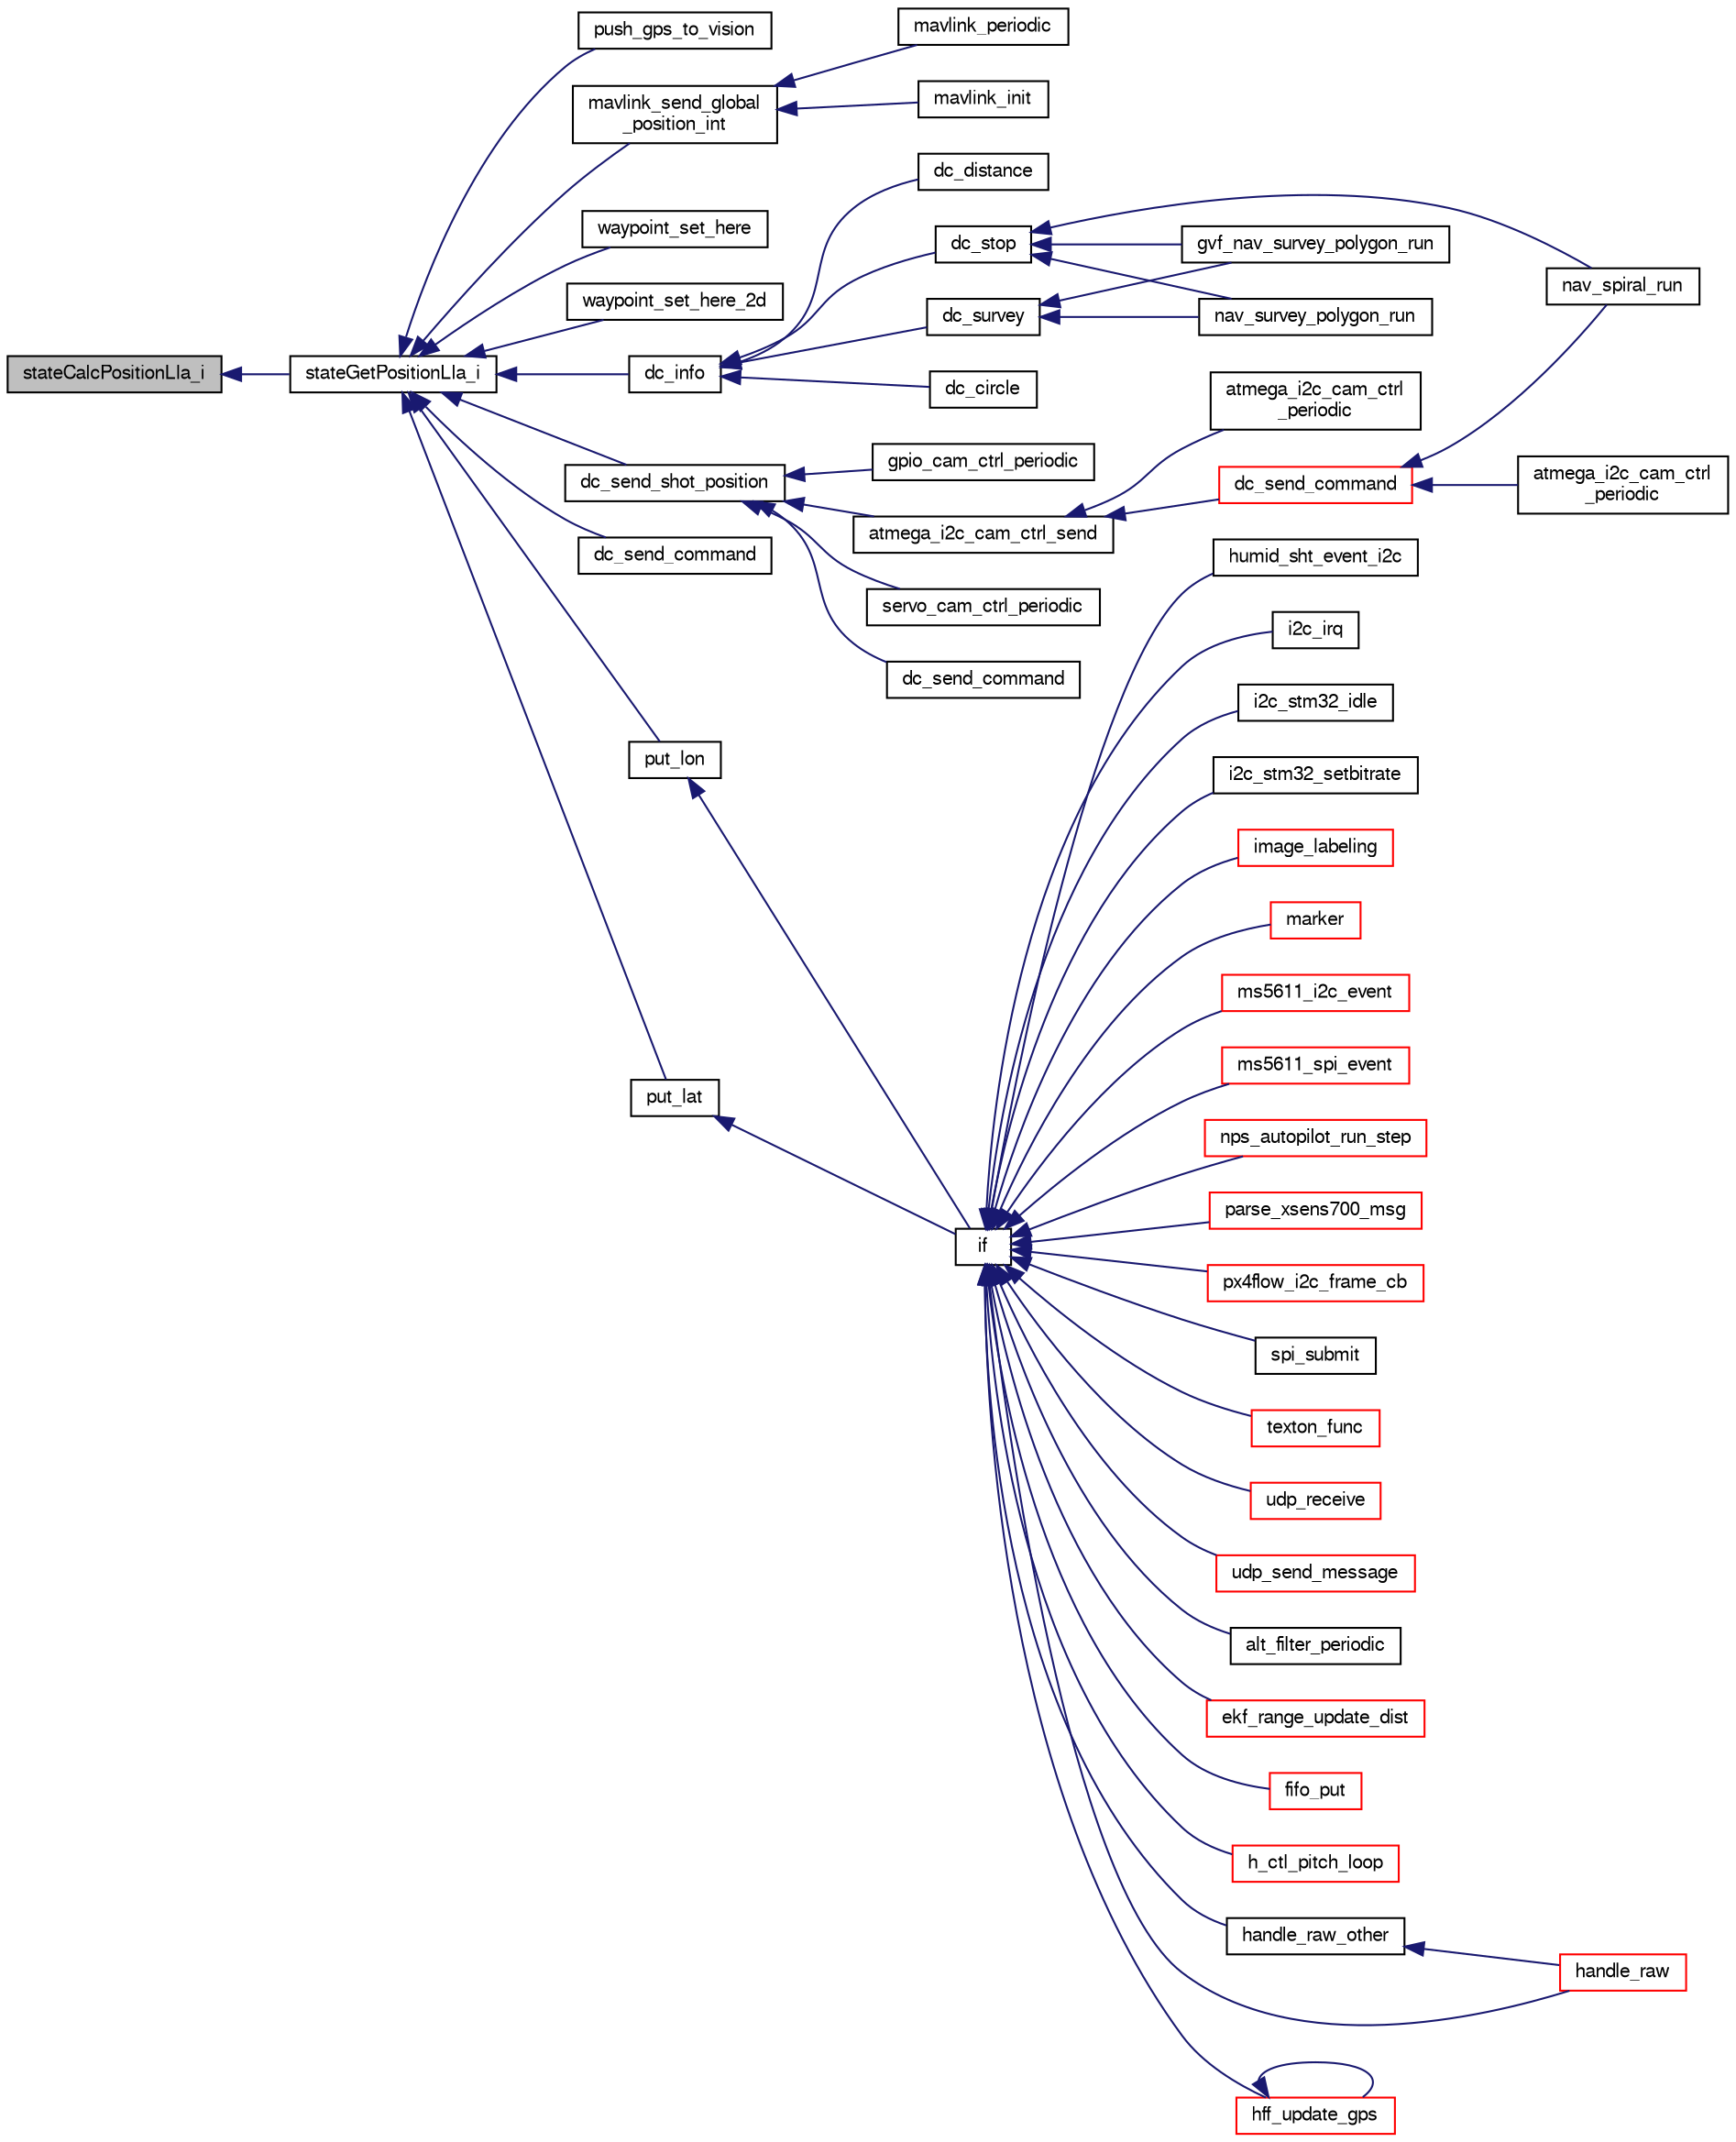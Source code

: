 digraph "stateCalcPositionLla_i"
{
  edge [fontname="FreeSans",fontsize="10",labelfontname="FreeSans",labelfontsize="10"];
  node [fontname="FreeSans",fontsize="10",shape=record];
  rankdir="LR";
  Node1 [label="stateCalcPositionLla_i",height=0.2,width=0.4,color="black", fillcolor="grey75", style="filled", fontcolor="black"];
  Node1 -> Node2 [dir="back",color="midnightblue",fontsize="10",style="solid",fontname="FreeSans"];
  Node2 [label="stateGetPositionLla_i",height=0.2,width=0.4,color="black", fillcolor="white", style="filled",URL="$group__state__position.html#ga99473409b740a26c0e2b9a5bd8e9defb",tooltip="Get position in LLA coordinates (int). "];
  Node2 -> Node3 [dir="back",color="midnightblue",fontsize="10",style="solid",fontname="FreeSans"];
  Node3 [label="push_gps_to_vision",height=0.2,width=0.4,color="black", fillcolor="white", style="filled",URL="$exif__module_8h.html#a91b0ae74e7e4da70fb5021ff6aacd6f0"];
  Node2 -> Node4 [dir="back",color="midnightblue",fontsize="10",style="solid",fontname="FreeSans"];
  Node4 [label="mavlink_send_global\l_position_int",height=0.2,width=0.4,color="black", fillcolor="white", style="filled",URL="$mavlink_8c.html#a69b29097db843b873c8b348c837cfd03"];
  Node4 -> Node5 [dir="back",color="midnightblue",fontsize="10",style="solid",fontname="FreeSans"];
  Node5 [label="mavlink_init",height=0.2,width=0.4,color="black", fillcolor="white", style="filled",URL="$mavlink_8h.html#acc676450794df9b4b50dc6b12995b7a1",tooltip="Module functions. "];
  Node4 -> Node6 [dir="back",color="midnightblue",fontsize="10",style="solid",fontname="FreeSans"];
  Node6 [label="mavlink_periodic",height=0.2,width=0.4,color="black", fillcolor="white", style="filled",URL="$mavlink_8h.html#a45dcaed78c022158e7dcfb92813f191c",tooltip="Periodic MAVLink calls. "];
  Node2 -> Node7 [dir="back",color="midnightblue",fontsize="10",style="solid",fontname="FreeSans"];
  Node7 [label="waypoint_set_here",height=0.2,width=0.4,color="black", fillcolor="white", style="filled",URL="$nav_2waypoints_8h.html#a6c641b78233fd2eaf42e8e9044e789e5",tooltip="set waypoint to current location and altitude "];
  Node2 -> Node8 [dir="back",color="midnightblue",fontsize="10",style="solid",fontname="FreeSans"];
  Node8 [label="waypoint_set_here_2d",height=0.2,width=0.4,color="black", fillcolor="white", style="filled",URL="$nav_2waypoints_8h.html#a28dd523c6d75fb36ce3ffec86a6e096c",tooltip="set waypoint to current horizontal location without modifying altitude "];
  Node2 -> Node9 [dir="back",color="midnightblue",fontsize="10",style="solid",fontname="FreeSans"];
  Node9 [label="dc_send_shot_position",height=0.2,width=0.4,color="black", fillcolor="white", style="filled",URL="$dc_8h.html#aaf0625fed2e489322c40c4b2a1904e9a",tooltip="Send Down the coordinates of where the photo was taken. "];
  Node9 -> Node10 [dir="back",color="midnightblue",fontsize="10",style="solid",fontname="FreeSans"];
  Node10 [label="atmega_i2c_cam_ctrl_send",height=0.2,width=0.4,color="black", fillcolor="white", style="filled",URL="$atmega__i2c__cam__ctrl_8h.html#ad7c06f4d1c398ba41252eb2e7ecd1a85"];
  Node10 -> Node11 [dir="back",color="midnightblue",fontsize="10",style="solid",fontname="FreeSans"];
  Node11 [label="atmega_i2c_cam_ctrl\l_periodic",height=0.2,width=0.4,color="black", fillcolor="white", style="filled",URL="$atmega__i2c__cam__ctrl_8h.html#aeb25c30f109ccd0c3046715e4f3df6b5"];
  Node10 -> Node12 [dir="back",color="midnightblue",fontsize="10",style="solid",fontname="FreeSans"];
  Node12 [label="dc_send_command",height=0.2,width=0.4,color="red", fillcolor="white", style="filled",URL="$dc_8h.html#a833f16388be36136f5d7d173200d5e95",tooltip="Send Command To Camera. "];
  Node12 -> Node13 [dir="back",color="midnightblue",fontsize="10",style="solid",fontname="FreeSans"];
  Node13 [label="atmega_i2c_cam_ctrl\l_periodic",height=0.2,width=0.4,color="black", fillcolor="white", style="filled",URL="$sim__i2c__cam__ctrl_8c.html#aeb25c30f109ccd0c3046715e4f3df6b5"];
  Node12 -> Node14 [dir="back",color="midnightblue",fontsize="10",style="solid",fontname="FreeSans"];
  Node14 [label="nav_spiral_run",height=0.2,width=0.4,color="black", fillcolor="white", style="filled",URL="$nav__spiral_8h.html#a816049b35ed5cc3424ab34f7e5ddf18a"];
  Node9 -> Node15 [dir="back",color="midnightblue",fontsize="10",style="solid",fontname="FreeSans"];
  Node15 [label="dc_send_command",height=0.2,width=0.4,color="black", fillcolor="white", style="filled",URL="$gpio__cam__ctrl_8c.html#a833f16388be36136f5d7d173200d5e95",tooltip="Send Command To Camera. "];
  Node9 -> Node16 [dir="back",color="midnightblue",fontsize="10",style="solid",fontname="FreeSans"];
  Node16 [label="gpio_cam_ctrl_periodic",height=0.2,width=0.4,color="black", fillcolor="white", style="filled",URL="$gpio__cam__ctrl_8h.html#a9ea235d04c38558097d37bc2dacdef1e",tooltip="Periodic. "];
  Node9 -> Node17 [dir="back",color="midnightblue",fontsize="10",style="solid",fontname="FreeSans"];
  Node17 [label="servo_cam_ctrl_periodic",height=0.2,width=0.4,color="black", fillcolor="white", style="filled",URL="$servo__cam__ctrl_8h.html#a8fb28d260287fc333f4d1e110a68db27"];
  Node2 -> Node18 [dir="back",color="midnightblue",fontsize="10",style="solid",fontname="FreeSans"];
  Node18 [label="dc_info",height=0.2,width=0.4,color="black", fillcolor="white", style="filled",URL="$dc_8h.html#ab4b5d12f3c9829a0f0e538496ad5c547",tooltip="Send an info message. "];
  Node18 -> Node19 [dir="back",color="midnightblue",fontsize="10",style="solid",fontname="FreeSans"];
  Node19 [label="dc_circle",height=0.2,width=0.4,color="black", fillcolor="white", style="filled",URL="$dc_8h.html#ac1d419ec639ffd43193ebcbd6e1131c0",tooltip="Sets the dc control in circle mode. "];
  Node18 -> Node20 [dir="back",color="midnightblue",fontsize="10",style="solid",fontname="FreeSans"];
  Node20 [label="dc_distance",height=0.2,width=0.4,color="black", fillcolor="white", style="filled",URL="$dc_8h.html#a9b9f345170fec78f561c6a7a74d1e6d3",tooltip="Sets the dc control in distance mode. "];
  Node18 -> Node21 [dir="back",color="midnightblue",fontsize="10",style="solid",fontname="FreeSans"];
  Node21 [label="dc_stop",height=0.2,width=0.4,color="black", fillcolor="white", style="filled",URL="$dc_8h.html#a47c625a53743f8ad41baaf54a6fcf144",tooltip="Stop dc control. "];
  Node21 -> Node22 [dir="back",color="midnightblue",fontsize="10",style="solid",fontname="FreeSans"];
  Node22 [label="gvf_nav_survey_polygon_run",height=0.2,width=0.4,color="black", fillcolor="white", style="filled",URL="$nav__survey__polygon__gvf_8h.html#aa3432a5ccfee6c60fa8cb0b7b3e4a6e8"];
  Node21 -> Node14 [dir="back",color="midnightblue",fontsize="10",style="solid",fontname="FreeSans"];
  Node21 -> Node23 [dir="back",color="midnightblue",fontsize="10",style="solid",fontname="FreeSans"];
  Node23 [label="nav_survey_polygon_run",height=0.2,width=0.4,color="black", fillcolor="white", style="filled",URL="$nav__survey__polygon_8h.html#ae202d8219e79766dae10f379448f29f8",tooltip="main navigation routine. "];
  Node18 -> Node24 [dir="back",color="midnightblue",fontsize="10",style="solid",fontname="FreeSans"];
  Node24 [label="dc_survey",height=0.2,width=0.4,color="black", fillcolor="white", style="filled",URL="$dc_8h.html#a2b50d2725b576697bde98a8bdb358093",tooltip="Sets the dc control in distance mode. "];
  Node24 -> Node22 [dir="back",color="midnightblue",fontsize="10",style="solid",fontname="FreeSans"];
  Node24 -> Node23 [dir="back",color="midnightblue",fontsize="10",style="solid",fontname="FreeSans"];
  Node2 -> Node25 [dir="back",color="midnightblue",fontsize="10",style="solid",fontname="FreeSans"];
  Node25 [label="dc_send_command",height=0.2,width=0.4,color="black", fillcolor="white", style="filled",URL="$uart__cam__ctrl_8c.html#a833f16388be36136f5d7d173200d5e95",tooltip="Send Command To Camera. "];
  Node2 -> Node26 [dir="back",color="midnightblue",fontsize="10",style="solid",fontname="FreeSans"];
  Node26 [label="put_lat",height=0.2,width=0.4,color="black", fillcolor="white", style="filled",URL="$e__identification__fr_8c.html#abe4d49e345383266eb45de2d01dc9998"];
  Node26 -> Node27 [dir="back",color="midnightblue",fontsize="10",style="solid",fontname="FreeSans"];
  Node27 [label="if",height=0.2,width=0.4,color="black", fillcolor="white", style="filled",URL="$e__identification__fr_8c.html#a92cffae21318c1d983c63f3afa2a8d87"];
  Node27 -> Node28 [dir="back",color="midnightblue",fontsize="10",style="solid",fontname="FreeSans"];
  Node28 [label="alt_filter_periodic",height=0.2,width=0.4,color="black", fillcolor="white", style="filled",URL="$alt__filter_8h.html#acb1c5bf01229d55cd2a7542a49e37ec8"];
  Node27 -> Node29 [dir="back",color="midnightblue",fontsize="10",style="solid",fontname="FreeSans"];
  Node29 [label="ekf_range_update_dist",height=0.2,width=0.4,color="red", fillcolor="white", style="filled",URL="$ekf__range_8h.html#a6778974be3a678696790a30c04315a72",tooltip="Update step based on each new distance data. "];
  Node27 -> Node30 [dir="back",color="midnightblue",fontsize="10",style="solid",fontname="FreeSans"];
  Node30 [label="fifo_put",height=0.2,width=0.4,color="red", fillcolor="white", style="filled",URL="$frsky__x_8c.html#ae3001fd8504f8ad30ee40a958da7bf0c"];
  Node27 -> Node31 [dir="back",color="midnightblue",fontsize="10",style="solid",fontname="FreeSans"];
  Node31 [label="h_ctl_pitch_loop",height=0.2,width=0.4,color="red", fillcolor="white", style="filled",URL="$stabilization__adaptive_8c.html#a10c9851e192217d5a4e7b6dc98e16c2d"];
  Node27 -> Node32 [dir="back",color="midnightblue",fontsize="10",style="solid",fontname="FreeSans"];
  Node32 [label="handle_raw",height=0.2,width=0.4,color="red", fillcolor="white", style="filled",URL="$syslink__dl_8c.html#a9a5fcd9b15a63e5311c8ff49c6f95bb8",tooltip="Handle raw datalink. "];
  Node27 -> Node33 [dir="back",color="midnightblue",fontsize="10",style="solid",fontname="FreeSans"];
  Node33 [label="handle_raw_other",height=0.2,width=0.4,color="black", fillcolor="white", style="filled",URL="$syslink__dl_8c.html#aa429086c6c98ffa95fdb0381e67b1285",tooltip="Handle various raw messages. "];
  Node33 -> Node32 [dir="back",color="midnightblue",fontsize="10",style="solid",fontname="FreeSans"];
  Node27 -> Node34 [dir="back",color="midnightblue",fontsize="10",style="solid",fontname="FreeSans"];
  Node34 [label="hff_update_gps",height=0.2,width=0.4,color="red", fillcolor="white", style="filled",URL="$hf__float_8h.html#a72f310874029d3bec298c7161601a57e"];
  Node34 -> Node34 [dir="back",color="midnightblue",fontsize="10",style="solid",fontname="FreeSans"];
  Node27 -> Node35 [dir="back",color="midnightblue",fontsize="10",style="solid",fontname="FreeSans"];
  Node35 [label="humid_sht_event_i2c",height=0.2,width=0.4,color="black", fillcolor="white", style="filled",URL="$humid__sht__i2c_8h.html#a9250bbec811cdbcc7c024e084dacc33f"];
  Node27 -> Node36 [dir="back",color="midnightblue",fontsize="10",style="solid",fontname="FreeSans"];
  Node36 [label="i2c_irq",height=0.2,width=0.4,color="black", fillcolor="white", style="filled",URL="$stm32_2mcu__periph_2i2c__arch_8c.html#a9cdca4a1beda37ad7a9a7087252b6bbf"];
  Node27 -> Node37 [dir="back",color="midnightblue",fontsize="10",style="solid",fontname="FreeSans"];
  Node37 [label="i2c_stm32_idle",height=0.2,width=0.4,color="black", fillcolor="white", style="filled",URL="$stm32_2mcu__periph_2i2c__arch_8c.html#ab9e5bad12034eb78fc98e86032eb938c"];
  Node27 -> Node38 [dir="back",color="midnightblue",fontsize="10",style="solid",fontname="FreeSans"];
  Node38 [label="i2c_stm32_setbitrate",height=0.2,width=0.4,color="black", fillcolor="white", style="filled",URL="$stm32_2mcu__periph_2i2c__arch_8c.html#af6c16ded89419dcadd6d658416e9f55c"];
  Node27 -> Node39 [dir="back",color="midnightblue",fontsize="10",style="solid",fontname="FreeSans"];
  Node39 [label="image_labeling",height=0.2,width=0.4,color="red", fillcolor="white", style="filled",URL="$blob__finder_8h.html#a4394ddcfee7f3a3c1ff870b038b2883b"];
  Node27 -> Node40 [dir="back",color="midnightblue",fontsize="10",style="solid",fontname="FreeSans"];
  Node40 [label="marker",height=0.2,width=0.4,color="red", fillcolor="white", style="filled",URL="$imavmarker_8h.html#aafa443822c1c72b0735f92c4656eb669"];
  Node27 -> Node41 [dir="back",color="midnightblue",fontsize="10",style="solid",fontname="FreeSans"];
  Node41 [label="ms5611_i2c_event",height=0.2,width=0.4,color="red", fillcolor="white", style="filled",URL="$ms5611__i2c_8h.html#a14e55ee13fb38c32b8c0bb6146695ca9"];
  Node27 -> Node42 [dir="back",color="midnightblue",fontsize="10",style="solid",fontname="FreeSans"];
  Node42 [label="ms5611_spi_event",height=0.2,width=0.4,color="red", fillcolor="white", style="filled",URL="$ms5611__spi_8h.html#a7b23274ad291a9e686044d66f378d91d"];
  Node27 -> Node43 [dir="back",color="midnightblue",fontsize="10",style="solid",fontname="FreeSans"];
  Node43 [label="nps_autopilot_run_step",height=0.2,width=0.4,color="red", fillcolor="white", style="filled",URL="$nps__autopilot__rotorcraft_8c.html#a12870aaa609d4860004be3cec4c8cf2a"];
  Node27 -> Node44 [dir="back",color="midnightblue",fontsize="10",style="solid",fontname="FreeSans"];
  Node44 [label="parse_xsens700_msg",height=0.2,width=0.4,color="red", fillcolor="white", style="filled",URL="$xsens700_8h.html#ac2454e953f536da139df3af77095c560"];
  Node27 -> Node45 [dir="back",color="midnightblue",fontsize="10",style="solid",fontname="FreeSans"];
  Node45 [label="px4flow_i2c_frame_cb",height=0.2,width=0.4,color="red", fillcolor="white", style="filled",URL="$px4flow__i2c_8c.html#ad7e1980e7d9d597a3902d1fb1bcb19b9",tooltip="Propagate optical flow information. "];
  Node27 -> Node46 [dir="back",color="midnightblue",fontsize="10",style="solid",fontname="FreeSans"];
  Node46 [label="spi_submit",height=0.2,width=0.4,color="black", fillcolor="white", style="filled",URL="$group__spi.html#ga5d383931766cb373ebad0b8bc26d439d",tooltip="Submit a spi transaction. "];
  Node27 -> Node47 [dir="back",color="midnightblue",fontsize="10",style="solid",fontname="FreeSans"];
  Node47 [label="texton_func",height=0.2,width=0.4,color="red", fillcolor="white", style="filled",URL="$textons_8c.html#a5a28ef29bd02e895d11d195fc565526f",tooltip="Main texton processing function that first either loads or learns a dictionary and then extracts the ..."];
  Node27 -> Node48 [dir="back",color="midnightblue",fontsize="10",style="solid",fontname="FreeSans"];
  Node48 [label="udp_receive",height=0.2,width=0.4,color="red", fillcolor="white", style="filled",URL="$udp_8h.html#a23264d73f7cf6197c139bf6841da1ee2",tooltip="Read bytes from UDP. "];
  Node27 -> Node49 [dir="back",color="midnightblue",fontsize="10",style="solid",fontname="FreeSans"];
  Node49 [label="udp_send_message",height=0.2,width=0.4,color="red", fillcolor="white", style="filled",URL="$udp_8h.html#acd1365113847d9c844e256228443af2d",tooltip="Send a message. "];
  Node2 -> Node50 [dir="back",color="midnightblue",fontsize="10",style="solid",fontname="FreeSans"];
  Node50 [label="put_lon",height=0.2,width=0.4,color="black", fillcolor="white", style="filled",URL="$e__identification__fr_8c.html#a58d75f9f286ae788eb5a93131c69b9cf"];
  Node50 -> Node27 [dir="back",color="midnightblue",fontsize="10",style="solid",fontname="FreeSans"];
}
